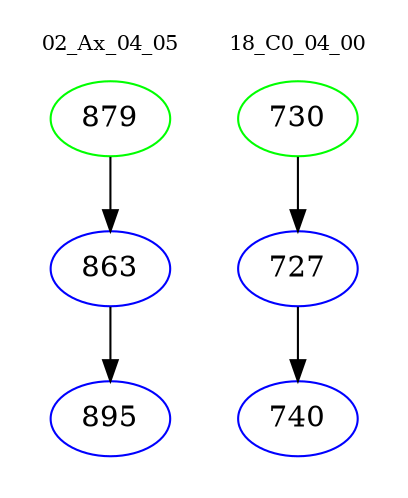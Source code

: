 digraph{
subgraph cluster_0 {
color = white
label = "02_Ax_04_05";
fontsize=10;
T0_879 [label="879", color="green"]
T0_879 -> T0_863 [color="black"]
T0_863 [label="863", color="blue"]
T0_863 -> T0_895 [color="black"]
T0_895 [label="895", color="blue"]
}
subgraph cluster_1 {
color = white
label = "18_C0_04_00";
fontsize=10;
T1_730 [label="730", color="green"]
T1_730 -> T1_727 [color="black"]
T1_727 [label="727", color="blue"]
T1_727 -> T1_740 [color="black"]
T1_740 [label="740", color="blue"]
}
}
